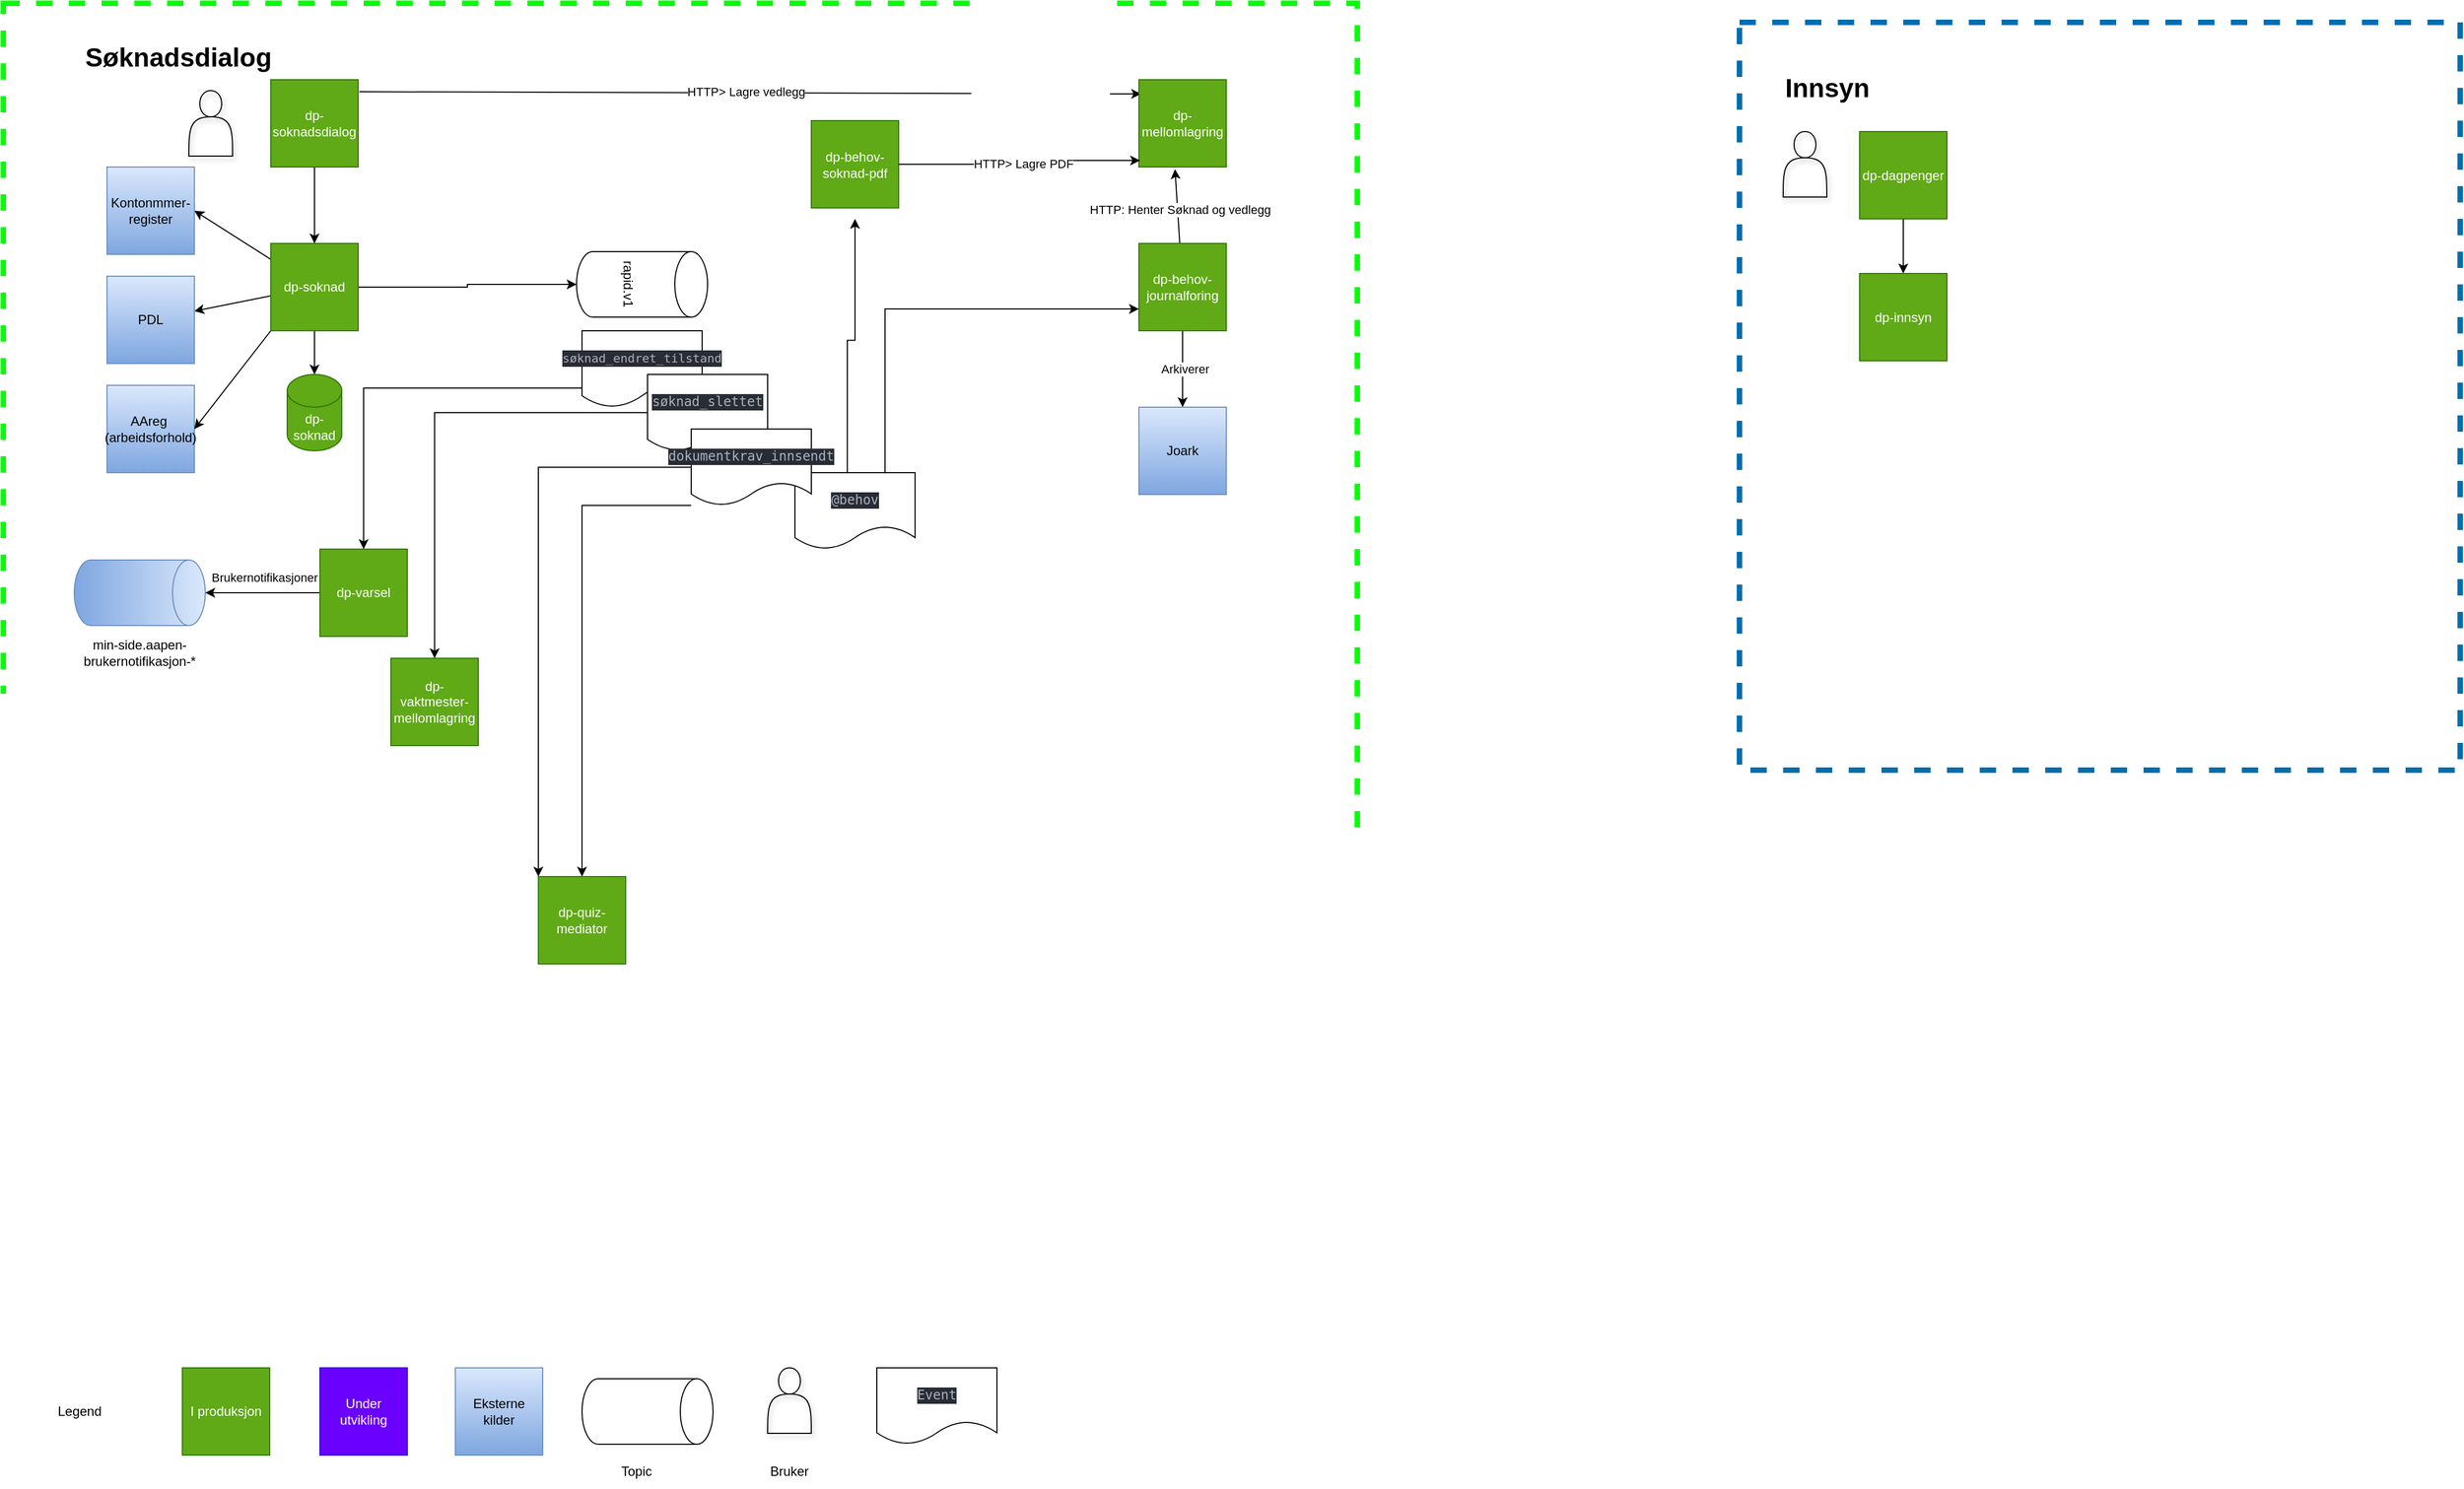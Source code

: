 <mxfile version="22.1.21" type="device">
  <diagram id="bY9n8TvvBSCk7CfmKey6" name="Systemkart">
    <mxGraphModel dx="1645" dy="1619" grid="1" gridSize="10" guides="1" tooltips="1" connect="1" arrows="1" fold="1" page="1" pageScale="1" pageWidth="4681" pageHeight="3300" background="none" math="0" shadow="0">
      <root>
        <mxCell id="0" />
        <mxCell id="1" parent="0" />
        <mxCell id="LP5wE_IAtdg5CI_S4EkR-116" value="" style="rounded=0;whiteSpace=wrap;html=1;strokeColor=#00FF00;fillColor=none;shadow=0;strokeWidth=5;dashed=1;fontColor=#ffffff;fillStyle=auto;" vertex="1" parent="1">
          <mxGeometry x="50" y="140" width="1240" height="940" as="geometry" />
        </mxCell>
        <mxCell id="31" style="edgeStyle=none;html=1;entryX=1;entryY=0.5;entryDx=0;entryDy=0;rounded=0;curved=0;" parent="1" source="2" target="30" edge="1">
          <mxGeometry relative="1" as="geometry" />
        </mxCell>
        <mxCell id="45" style="edgeStyle=none;html=1;" parent="1" source="2" target="33" edge="1">
          <mxGeometry relative="1" as="geometry" />
        </mxCell>
        <mxCell id="PdaAtOW2l4_XQmpz3AiH-89" value="" style="edgeStyle=orthogonalEdgeStyle;rounded=0;orthogonalLoop=1;jettySize=auto;html=1;" edge="1" parent="1" source="2" target="4">
          <mxGeometry relative="1" as="geometry" />
        </mxCell>
        <mxCell id="LP5wE_IAtdg5CI_S4EkR-84" value="" style="edgeStyle=orthogonalEdgeStyle;rounded=0;orthogonalLoop=1;jettySize=auto;html=1;" edge="1" parent="1" source="2" target="18">
          <mxGeometry relative="1" as="geometry" />
        </mxCell>
        <UserObject label="dp-soknad" link="https://github.com/navikt/dp-soknad" linkTarget="_blank" id="2">
          <mxCell style="whiteSpace=wrap;html=1;aspect=fixed;fillColor=#60a917;fontColor=#ffffff;strokeColor=#2D7600;" parent="1" vertex="1">
            <mxGeometry x="295" y="360" width="80" height="80" as="geometry" />
          </mxCell>
        </UserObject>
        <mxCell id="8" value="" style="edgeStyle=none;html=1;" parent="1" source="3" target="2" edge="1">
          <mxGeometry relative="1" as="geometry" />
        </mxCell>
        <mxCell id="10" style="edgeStyle=none;html=1;exitX=1.013;exitY=0.138;exitDx=0;exitDy=0;exitPerimeter=0;entryX=0.025;entryY=0.163;entryDx=0;entryDy=0;entryPerimeter=0;" parent="1" source="3" target="9" edge="1">
          <mxGeometry relative="1" as="geometry" />
        </mxCell>
        <mxCell id="11" value="HTTP&amp;gt; Lagre vedlegg" style="edgeLabel;html=1;align=center;verticalAlign=middle;resizable=0;points=[];" parent="10" vertex="1" connectable="0">
          <mxGeometry x="-0.013" y="1" relative="1" as="geometry">
            <mxPoint as="offset" />
          </mxGeometry>
        </mxCell>
        <mxCell id="3" value="dp-soknadsdialog" style="whiteSpace=wrap;html=1;aspect=fixed;fillColor=#60a917;fontColor=#ffffff;strokeColor=#2D7600;" parent="1" vertex="1">
          <mxGeometry x="295" y="210" width="80" height="80" as="geometry" />
        </mxCell>
        <mxCell id="4" value="dp-soknad" style="shape=cylinder3;whiteSpace=wrap;html=1;boundedLbl=1;backgroundOutline=1;size=15;fillColor=#60a917;fontColor=#ffffff;strokeColor=#2D7600;" parent="1" vertex="1">
          <mxGeometry x="310" y="480" width="50" height="70" as="geometry" />
        </mxCell>
        <mxCell id="9" value="dp-mellomlagring" style="whiteSpace=wrap;html=1;aspect=fixed;fillColor=#60a917;fontColor=#ffffff;strokeColor=#2D7600;" parent="1" vertex="1">
          <mxGeometry x="1090" y="210" width="80" height="80" as="geometry" />
        </mxCell>
        <mxCell id="16" value="dp-behov-soknad-pdf" style="whiteSpace=wrap;html=1;aspect=fixed;fillColor=#60a917;fontColor=#ffffff;strokeColor=#2D7600;" parent="1" vertex="1">
          <mxGeometry x="790" y="247.5" width="80" height="80" as="geometry" />
        </mxCell>
        <mxCell id="59" style="edgeStyle=none;html=1;entryX=0.413;entryY=1.025;entryDx=0;entryDy=0;entryPerimeter=0;" parent="1" source="17" target="9" edge="1">
          <mxGeometry relative="1" as="geometry" />
        </mxCell>
        <mxCell id="60" value="HTTP: Henter Søknad og vedlegg&amp;nbsp;" style="edgeLabel;html=1;align=center;verticalAlign=middle;resizable=0;points=[];" parent="59" vertex="1" connectable="0">
          <mxGeometry x="-0.084" y="-3" relative="1" as="geometry">
            <mxPoint as="offset" />
          </mxGeometry>
        </mxCell>
        <mxCell id="LP5wE_IAtdg5CI_S4EkR-107" value="" style="edgeStyle=orthogonalEdgeStyle;rounded=0;orthogonalLoop=1;jettySize=auto;html=1;" edge="1" parent="1" source="17" target="54">
          <mxGeometry relative="1" as="geometry" />
        </mxCell>
        <mxCell id="LP5wE_IAtdg5CI_S4EkR-108" value="Arkiverer" style="edgeLabel;html=1;align=center;verticalAlign=middle;resizable=0;points=[];" vertex="1" connectable="0" parent="LP5wE_IAtdg5CI_S4EkR-107">
          <mxGeometry y="2" relative="1" as="geometry">
            <mxPoint as="offset" />
          </mxGeometry>
        </mxCell>
        <mxCell id="17" value="dp-behov-journalforing" style="whiteSpace=wrap;html=1;aspect=fixed;fillColor=#60a917;fontColor=#ffffff;strokeColor=#2D7600;" parent="1" vertex="1">
          <mxGeometry x="1090" y="360" width="80" height="80" as="geometry" />
        </mxCell>
        <mxCell id="18" value="rapid.v1" style="shape=cylinder3;whiteSpace=wrap;html=1;boundedLbl=1;backgroundOutline=1;size=15;rotation=90;" parent="1" vertex="1">
          <mxGeometry x="605" y="337.5" width="60" height="120" as="geometry" />
        </mxCell>
        <mxCell id="23" value="dp-quiz-mediator" style="whiteSpace=wrap;html=1;aspect=fixed;fillColor=#60a917;fontColor=#ffffff;strokeColor=#2D7600;" parent="1" vertex="1">
          <mxGeometry x="540" y="940" width="80" height="80" as="geometry" />
        </mxCell>
        <mxCell id="29" value="" style="shape=actor;whiteSpace=wrap;html=1;shadow=1;fillColor=none;" parent="1" vertex="1">
          <mxGeometry x="220" y="220" width="40" height="60" as="geometry" />
        </mxCell>
        <mxCell id="30" value="Kontonmmer-&lt;br&gt;register" style="whiteSpace=wrap;html=1;aspect=fixed;shadow=0;strokeColor=#6c8ebf;fillColor=#dae8fc;gradientColor=#7ea6e0;" parent="1" vertex="1">
          <mxGeometry x="145" y="290" width="80" height="80" as="geometry" />
        </mxCell>
        <mxCell id="33" value="PDL" style="whiteSpace=wrap;html=1;aspect=fixed;shadow=0;strokeColor=#6c8ebf;fillColor=#dae8fc;gradientColor=#7ea6e0;" parent="1" vertex="1">
          <mxGeometry x="145" y="390" width="80" height="80" as="geometry" />
        </mxCell>
        <mxCell id="34" value="Søknadsdialog" style="text;strokeColor=none;fillColor=none;html=1;fontSize=24;fontStyle=1;verticalAlign=middle;align=center;shadow=0;strokeWidth=5;" parent="1" vertex="1">
          <mxGeometry x="160" y="170" width="100" height="40" as="geometry" />
        </mxCell>
        <mxCell id="48" value="" style="rounded=0;whiteSpace=wrap;html=1;strokeColor=#006EAF;fillColor=none;shadow=0;strokeWidth=5;dashed=1;fontColor=#ffffff;fillStyle=auto;" parent="1" vertex="1">
          <mxGeometry x="1640" y="157.5" width="660" height="685" as="geometry" />
        </mxCell>
        <mxCell id="54" value="Joark" style="whiteSpace=wrap;html=1;aspect=fixed;shadow=0;strokeColor=#6c8ebf;fillColor=#dae8fc;gradientColor=#7ea6e0;" parent="1" vertex="1">
          <mxGeometry x="1090" y="510" width="80" height="80" as="geometry" />
        </mxCell>
        <mxCell id="65" style="edgeStyle=none;html=1;" parent="1" source="61" target="63" edge="1">
          <mxGeometry relative="1" as="geometry" />
        </mxCell>
        <mxCell id="66" value="Brukernotifikasjoner" style="edgeLabel;html=1;align=center;verticalAlign=middle;resizable=0;points=[];" parent="65" vertex="1" connectable="0">
          <mxGeometry x="-0.113" y="1" relative="1" as="geometry">
            <mxPoint x="-5" y="-15" as="offset" />
          </mxGeometry>
        </mxCell>
        <mxCell id="61" value="dp-varsel" style="whiteSpace=wrap;html=1;aspect=fixed;fillColor=#60a917;fontColor=#ffffff;strokeColor=#2D7600;" parent="1" vertex="1">
          <mxGeometry x="340" y="640" width="80" height="80" as="geometry" />
        </mxCell>
        <mxCell id="63" value="" style="shape=cylinder3;whiteSpace=wrap;html=1;boundedLbl=1;backgroundOutline=1;size=15;rotation=90;fillColor=#dae8fc;gradientColor=#7ea6e0;strokeColor=#6c8ebf;" parent="1" vertex="1">
          <mxGeometry x="145" y="620" width="60" height="120" as="geometry" />
        </mxCell>
        <mxCell id="69" value="min-side.aapen-brukernotifikasjon-*" style="text;html=1;strokeColor=none;fillColor=none;align=center;verticalAlign=middle;whiteSpace=wrap;rounded=0;" parent="1" vertex="1">
          <mxGeometry x="110" y="720" width="130" height="30" as="geometry" />
        </mxCell>
        <mxCell id="70" value="Innsyn" style="text;strokeColor=none;fillColor=none;html=1;fontSize=24;fontStyle=1;verticalAlign=middle;align=center;shadow=0;strokeWidth=5;" parent="1" vertex="1">
          <mxGeometry x="1670" y="197.5" width="100" height="40" as="geometry" />
        </mxCell>
        <mxCell id="73" value="" style="edgeStyle=none;html=1;" parent="1" source="71" target="72" edge="1">
          <mxGeometry relative="1" as="geometry" />
        </mxCell>
        <mxCell id="71" value="dp-dagpenger" style="whiteSpace=wrap;html=1;aspect=fixed;fillColor=#60a917;fontColor=#ffffff;strokeColor=#2D7600;" parent="1" vertex="1">
          <mxGeometry x="1750" y="257.5" width="80" height="80" as="geometry" />
        </mxCell>
        <mxCell id="72" value="dp-innsyn" style="whiteSpace=wrap;html=1;aspect=fixed;fillColor=#60a917;fontColor=#ffffff;strokeColor=#2D7600;" parent="1" vertex="1">
          <mxGeometry x="1750" y="387.5" width="80" height="80" as="geometry" />
        </mxCell>
        <mxCell id="PdaAtOW2l4_XQmpz3AiH-78" value="" style="shape=actor;whiteSpace=wrap;html=1;shadow=1;fillColor=none;" vertex="1" parent="1">
          <mxGeometry x="1680" y="257.5" width="40" height="60" as="geometry" />
        </mxCell>
        <mxCell id="LP5wE_IAtdg5CI_S4EkR-79" value="AAreg&amp;nbsp;&lt;br&gt;(arbeidsforhold)" style="whiteSpace=wrap;html=1;aspect=fixed;shadow=0;strokeColor=#6c8ebf;fillColor=#dae8fc;gradientColor=#7ea6e0;" vertex="1" parent="1">
          <mxGeometry x="145" y="490" width="80" height="80" as="geometry" />
        </mxCell>
        <mxCell id="LP5wE_IAtdg5CI_S4EkR-82" style="edgeStyle=none;html=1;exitX=0;exitY=1;exitDx=0;exitDy=0;entryX=1;entryY=0.5;entryDx=0;entryDy=0;" edge="1" parent="1" source="2" target="LP5wE_IAtdg5CI_S4EkR-79">
          <mxGeometry relative="1" as="geometry">
            <mxPoint x="305" y="418" as="sourcePoint" />
            <mxPoint x="235" y="432" as="targetPoint" />
          </mxGeometry>
        </mxCell>
        <mxCell id="LP5wE_IAtdg5CI_S4EkR-99" style="edgeStyle=orthogonalEdgeStyle;rounded=0;orthogonalLoop=1;jettySize=auto;html=1;exitX=0;exitY=0.75;exitDx=0;exitDy=0;" edge="1" parent="1" source="LP5wE_IAtdg5CI_S4EkR-85" target="61">
          <mxGeometry relative="1" as="geometry" />
        </mxCell>
        <mxCell id="LP5wE_IAtdg5CI_S4EkR-85" value="&lt;div style=&quot;background-color:#282c34;color:#abb2bf&quot;&gt;&lt;pre style=&quot;font-family: &amp;quot;MesloLGS NF&amp;quot;, monospace;&quot;&gt;&lt;font style=&quot;font-size: 11px;&quot;&gt;søknad_endret_tilstand&lt;/font&gt;&lt;/pre&gt;&lt;/div&gt;" style="shape=document;whiteSpace=wrap;html=1;boundedLbl=1;" vertex="1" parent="1">
          <mxGeometry x="580" y="440" width="110" height="70" as="geometry" />
        </mxCell>
        <mxCell id="LP5wE_IAtdg5CI_S4EkR-105" style="edgeStyle=orthogonalEdgeStyle;rounded=0;orthogonalLoop=1;jettySize=auto;html=1;" edge="1" parent="1" source="LP5wE_IAtdg5CI_S4EkR-91" target="LP5wE_IAtdg5CI_S4EkR-100">
          <mxGeometry relative="1" as="geometry">
            <Array as="points">
              <mxPoint x="445" y="610" />
              <mxPoint x="445" y="610" />
            </Array>
          </mxGeometry>
        </mxCell>
        <mxCell id="LP5wE_IAtdg5CI_S4EkR-91" value="&lt;div style=&quot;background-color:#282c34;color:#abb2bf&quot;&gt;&lt;pre style=&quot;font-family: &amp;quot;MesloLGS NF&amp;quot;, monospace;&quot;&gt;&lt;div&gt;&lt;pre style=&quot;font-family: &amp;quot;MesloLGS NF&amp;quot;, monospace;&quot;&gt;søknad_slettet&lt;/pre&gt;&lt;/div&gt;&lt;/pre&gt;&lt;/div&gt;" style="shape=document;whiteSpace=wrap;html=1;boundedLbl=1;" vertex="1" parent="1">
          <mxGeometry x="640" y="480" width="110" height="70" as="geometry" />
        </mxCell>
        <mxCell id="LP5wE_IAtdg5CI_S4EkR-106" style="edgeStyle=orthogonalEdgeStyle;rounded=0;orthogonalLoop=1;jettySize=auto;html=1;entryX=0;entryY=0;entryDx=0;entryDy=0;" edge="1" parent="1" source="LP5wE_IAtdg5CI_S4EkR-92" target="23">
          <mxGeometry relative="1" as="geometry" />
        </mxCell>
        <mxCell id="LP5wE_IAtdg5CI_S4EkR-96" style="edgeStyle=orthogonalEdgeStyle;rounded=0;orthogonalLoop=1;jettySize=auto;html=1;" edge="1" parent="1" source="LP5wE_IAtdg5CI_S4EkR-92" target="23">
          <mxGeometry relative="1" as="geometry">
            <Array as="points">
              <mxPoint x="580" y="600" />
            </Array>
          </mxGeometry>
        </mxCell>
        <mxCell id="LP5wE_IAtdg5CI_S4EkR-97" style="edgeStyle=orthogonalEdgeStyle;rounded=0;orthogonalLoop=1;jettySize=auto;html=1;exitX=0.75;exitY=0;exitDx=0;exitDy=0;entryX=0;entryY=0.75;entryDx=0;entryDy=0;" edge="1" parent="1" source="LP5wE_IAtdg5CI_S4EkR-93" target="17">
          <mxGeometry relative="1" as="geometry" />
        </mxCell>
        <mxCell id="LP5wE_IAtdg5CI_S4EkR-93" value="&lt;div style=&quot;background-color:#282c34;color:#abb2bf&quot;&gt;&lt;pre style=&quot;font-family: &amp;quot;MesloLGS NF&amp;quot;, monospace;&quot;&gt;&lt;pre style=&quot;font-family: &amp;quot;MesloLGS NF&amp;quot;, monospace;&quot;&gt;&lt;div&gt;&lt;pre style=&quot;font-family: &amp;quot;MesloLGS NF&amp;quot;, monospace;&quot;&gt;@behov&lt;/pre&gt;&lt;/div&gt;&lt;/pre&gt;&lt;/pre&gt;&lt;/div&gt;" style="shape=document;whiteSpace=wrap;html=1;boundedLbl=1;" vertex="1" parent="1">
          <mxGeometry x="775" y="570" width="110" height="70" as="geometry" />
        </mxCell>
        <UserObject label="dp-vaktmester-mellomlagring" link="https://github.com/navikt/dp-vaktmester-mellomlagring" id="LP5wE_IAtdg5CI_S4EkR-100">
          <mxCell style="whiteSpace=wrap;html=1;aspect=fixed;fillColor=#60a917;fontColor=#ffffff;strokeColor=#2D7600;" vertex="1" parent="1">
            <mxGeometry x="405" y="740" width="80" height="80" as="geometry" />
          </mxCell>
        </UserObject>
        <mxCell id="LP5wE_IAtdg5CI_S4EkR-110" value="" style="group" vertex="1" connectable="0" parent="1">
          <mxGeometry x="90" y="1390" width="870" height="110" as="geometry" />
        </mxCell>
        <mxCell id="LP5wE_IAtdg5CI_S4EkR-109" value="&lt;div style=&quot;background-color:#282c34;color:#abb2bf&quot;&gt;&lt;pre style=&quot;font-family: &amp;quot;MesloLGS NF&amp;quot;, monospace;&quot;&gt;&lt;pre style=&quot;font-family: &amp;quot;MesloLGS NF&amp;quot;, monospace;&quot;&gt;&lt;pre style=&quot;font-family: &amp;quot;MesloLGS NF&amp;quot;, monospace;&quot;&gt;Event&lt;/pre&gt;&lt;/pre&gt;&lt;/pre&gt;&lt;/div&gt;" style="shape=document;whiteSpace=wrap;html=1;boundedLbl=1;" vertex="1" parent="LP5wE_IAtdg5CI_S4EkR-110">
          <mxGeometry x="760" width="110" height="70" as="geometry" />
        </mxCell>
        <mxCell id="25" value="I produksjon" style="whiteSpace=wrap;html=1;aspect=fixed;fillColor=#60a917;fontColor=#ffffff;strokeColor=#2D7600;container=0;" parent="LP5wE_IAtdg5CI_S4EkR-110" vertex="1">
          <mxGeometry x="124" width="80" height="80" as="geometry" />
        </mxCell>
        <mxCell id="26" value="Under utvikling" style="whiteSpace=wrap;html=1;aspect=fixed;fillColor=#6a00ff;fontColor=#ffffff;strokeColor=#3700CC;container=0;" parent="LP5wE_IAtdg5CI_S4EkR-110" vertex="1">
          <mxGeometry x="250" width="80" height="80" as="geometry" />
        </mxCell>
        <mxCell id="32" value="Eksterne kilder" style="whiteSpace=wrap;html=1;aspect=fixed;shadow=0;strokeColor=#6c8ebf;fillColor=#dae8fc;gradientColor=#7ea6e0;container=0;" parent="LP5wE_IAtdg5CI_S4EkR-110" vertex="1">
          <mxGeometry x="374" width="80" height="80" as="geometry" />
        </mxCell>
        <mxCell id="PdaAtOW2l4_XQmpz3AiH-81" value="" style="shape=cylinder3;whiteSpace=wrap;html=1;boundedLbl=1;backgroundOutline=1;size=15;rotation=90;container=0;" vertex="1" parent="LP5wE_IAtdg5CI_S4EkR-110">
          <mxGeometry x="520" y="-20" width="60" height="120" as="geometry" />
        </mxCell>
        <mxCell id="PdaAtOW2l4_XQmpz3AiH-94" value="" style="shape=actor;whiteSpace=wrap;html=1;shadow=1;fillColor=none;container=0;" vertex="1" parent="LP5wE_IAtdg5CI_S4EkR-110">
          <mxGeometry x="660" width="40" height="60" as="geometry" />
        </mxCell>
        <mxCell id="PdaAtOW2l4_XQmpz3AiH-95" value="Legend" style="text;html=1;strokeColor=none;fillColor=none;align=center;verticalAlign=middle;whiteSpace=wrap;rounded=0;container=0;" vertex="1" parent="LP5wE_IAtdg5CI_S4EkR-110">
          <mxGeometry y="25" width="60" height="30" as="geometry" />
        </mxCell>
        <mxCell id="PdaAtOW2l4_XQmpz3AiH-96" value="Topic" style="text;html=1;strokeColor=none;fillColor=none;align=center;verticalAlign=middle;whiteSpace=wrap;rounded=0;container=0;" vertex="1" parent="LP5wE_IAtdg5CI_S4EkR-110">
          <mxGeometry x="510" y="80" width="60" height="30" as="geometry" />
        </mxCell>
        <mxCell id="PdaAtOW2l4_XQmpz3AiH-97" value="Bruker" style="text;html=1;strokeColor=none;fillColor=none;align=center;verticalAlign=middle;whiteSpace=wrap;rounded=0;container=0;" vertex="1" parent="LP5wE_IAtdg5CI_S4EkR-110">
          <mxGeometry x="650" y="80" width="60" height="30" as="geometry" />
        </mxCell>
        <mxCell id="LP5wE_IAtdg5CI_S4EkR-92" value="&lt;div style=&quot;background-color:#282c34;color:#abb2bf&quot;&gt;&lt;pre style=&quot;font-family: &amp;quot;MesloLGS NF&amp;quot;, monospace;&quot;&gt;&lt;pre style=&quot;font-family: &amp;quot;MesloLGS NF&amp;quot;, monospace;&quot;&gt;&lt;div&gt;&lt;pre style=&quot;font-family: &amp;quot;MesloLGS NF&amp;quot;, monospace;&quot;&gt;dokumentkrav_innsendt&lt;/pre&gt;&lt;/div&gt;&lt;/pre&gt;&lt;/pre&gt;&lt;/div&gt;" style="shape=document;whiteSpace=wrap;html=1;boundedLbl=1;" vertex="1" parent="1">
          <mxGeometry x="680" y="530" width="110" height="70" as="geometry" />
        </mxCell>
        <mxCell id="LP5wE_IAtdg5CI_S4EkR-113" style="edgeStyle=orthogonalEdgeStyle;rounded=0;orthogonalLoop=1;jettySize=auto;html=1;entryX=0.5;entryY=1.125;entryDx=0;entryDy=0;entryPerimeter=0;exitX=0.436;exitY=0;exitDx=0;exitDy=0;exitPerimeter=0;" edge="1" parent="1" source="LP5wE_IAtdg5CI_S4EkR-93" target="16">
          <mxGeometry relative="1" as="geometry" />
        </mxCell>
        <mxCell id="LP5wE_IAtdg5CI_S4EkR-114" style="edgeStyle=orthogonalEdgeStyle;rounded=0;orthogonalLoop=1;jettySize=auto;html=1;entryX=0.013;entryY=0.925;entryDx=0;entryDy=0;entryPerimeter=0;" edge="1" parent="1" source="16" target="9">
          <mxGeometry relative="1" as="geometry" />
        </mxCell>
        <mxCell id="LP5wE_IAtdg5CI_S4EkR-115" value="HTTP&amp;gt; Lagre PDF" style="edgeLabel;html=1;align=center;verticalAlign=middle;resizable=0;points=[];" vertex="1" connectable="0" parent="LP5wE_IAtdg5CI_S4EkR-114">
          <mxGeometry x="0.047" y="-3" relative="1" as="geometry">
            <mxPoint as="offset" />
          </mxGeometry>
        </mxCell>
      </root>
    </mxGraphModel>
  </diagram>
</mxfile>
